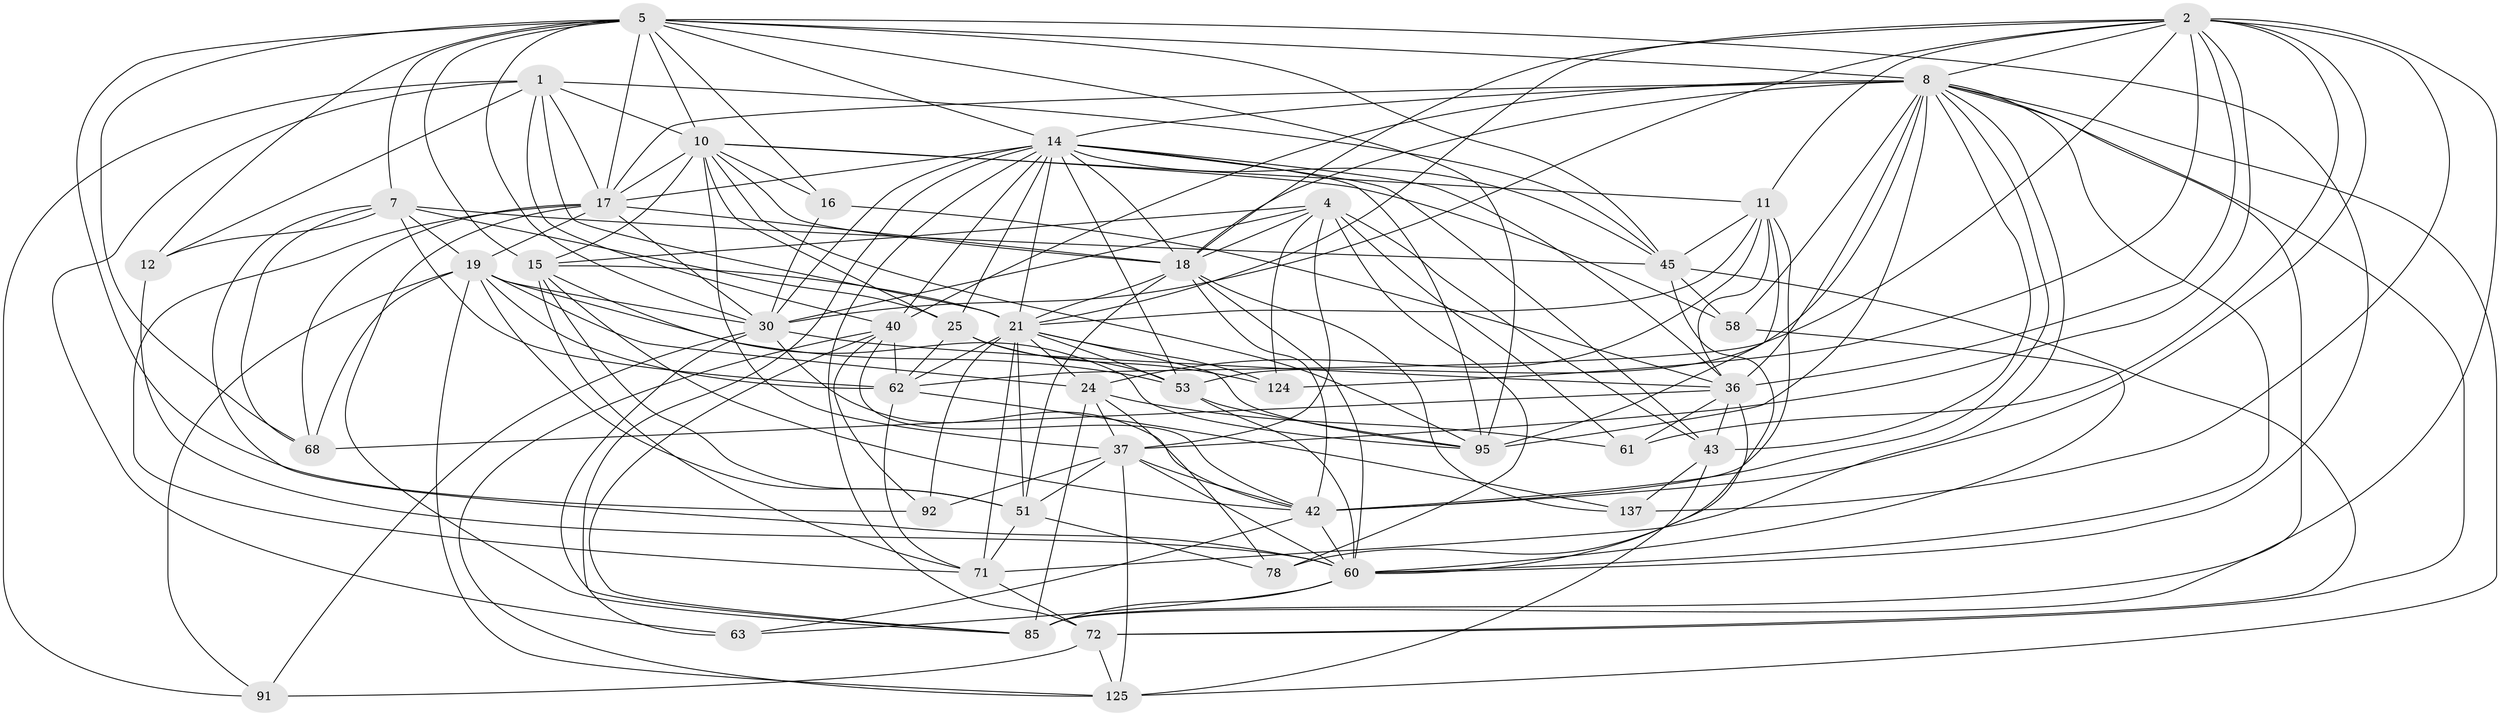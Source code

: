 // original degree distribution, {4: 1.0}
// Generated by graph-tools (version 1.1) at 2025/20/03/04/25 18:20:37]
// undirected, 43 vertices, 172 edges
graph export_dot {
graph [start="1"]
  node [color=gray90,style=filled];
  1 [super="+106+34"];
  2 [super="+108+97+3+119"];
  4 [super="+105+48"];
  5 [super="+31+6"];
  7 [super="+39+84"];
  8 [super="+136+22+9"];
  10 [super="+67+81+35"];
  11 [super="+109+70"];
  12;
  14 [super="+57+41+27+59"];
  15 [super="+129+141"];
  16;
  17 [super="+20+83+23"];
  18 [super="+93+33"];
  19 [super="+80+86"];
  21 [super="+32+89+113"];
  24 [super="+87+29"];
  25 [super="+73"];
  30 [super="+82+74"];
  36 [super="+50"];
  37 [super="+143+64"];
  40 [super="+69"];
  42 [super="+116+54"];
  43 [super="+120"];
  45 [super="+76"];
  51 [super="+103+79"];
  53 [super="+122+139+118"];
  58;
  60 [super="+111+121+123+107"];
  61;
  62 [super="+100+65"];
  63;
  68 [super="+88"];
  71 [super="+90+75"];
  72 [super="+135"];
  78;
  85 [super="+145+131"];
  91;
  92;
  95 [super="+110+138"];
  124;
  125 [super="+133"];
  137;
  1 -- 91;
  1 -- 45;
  1 -- 21;
  1 -- 10;
  1 -- 17;
  1 -- 12;
  1 -- 63;
  1 -- 40;
  2 -- 36;
  2 -- 18 [weight=2];
  2 -- 137;
  2 -- 61;
  2 -- 42;
  2 -- 124;
  2 -- 37;
  2 -- 11;
  2 -- 8;
  2 -- 30;
  2 -- 62;
  2 -- 21;
  2 -- 85;
  4 -- 124;
  4 -- 43;
  4 -- 61;
  4 -- 30;
  4 -- 18;
  4 -- 78;
  4 -- 15;
  4 -- 37;
  5 -- 16;
  5 -- 12;
  5 -- 68;
  5 -- 17 [weight=2];
  5 -- 8;
  5 -- 7;
  5 -- 10 [weight=2];
  5 -- 45;
  5 -- 15;
  5 -- 92;
  5 -- 60;
  5 -- 30;
  5 -- 95;
  5 -- 14;
  7 -- 62;
  7 -- 12;
  7 -- 68;
  7 -- 25;
  7 -- 60;
  7 -- 45;
  7 -- 19;
  8 -- 40;
  8 -- 95;
  8 -- 17;
  8 -- 58;
  8 -- 72;
  8 -- 36;
  8 -- 42;
  8 -- 43;
  8 -- 14 [weight=2];
  8 -- 18;
  8 -- 53 [weight=2];
  8 -- 85 [weight=2];
  8 -- 125;
  8 -- 71;
  8 -- 60;
  10 -- 37 [weight=2];
  10 -- 18;
  10 -- 58;
  10 -- 16;
  10 -- 17 [weight=2];
  10 -- 25;
  10 -- 11;
  10 -- 95;
  10 -- 15;
  11 -- 95;
  11 -- 24;
  11 -- 42;
  11 -- 21;
  11 -- 45;
  11 -- 36;
  12 -- 60;
  14 -- 53 [weight=2];
  14 -- 30;
  14 -- 17 [weight=2];
  14 -- 72;
  14 -- 18;
  14 -- 25;
  14 -- 95;
  14 -- 45;
  14 -- 36;
  14 -- 40;
  14 -- 21;
  14 -- 43;
  14 -- 63;
  15 -- 95;
  15 -- 42;
  15 -- 21;
  15 -- 51;
  15 -- 71;
  16 -- 30;
  16 -- 36;
  17 -- 85;
  17 -- 68 [weight=2];
  17 -- 71;
  17 -- 19;
  17 -- 30 [weight=2];
  17 -- 18;
  18 -- 137;
  18 -- 60;
  18 -- 21;
  18 -- 42;
  18 -- 51;
  19 -- 53 [weight=2];
  19 -- 24 [weight=2];
  19 -- 91;
  19 -- 125;
  19 -- 62;
  19 -- 51;
  19 -- 68;
  19 -- 30;
  21 -- 124;
  21 -- 53;
  21 -- 92;
  21 -- 95;
  21 -- 62;
  21 -- 24;
  21 -- 51;
  21 -- 71;
  24 -- 61;
  24 -- 37;
  24 -- 78;
  24 -- 85;
  25 -- 124;
  25 -- 53;
  25 -- 62;
  30 -- 85;
  30 -- 42;
  30 -- 91;
  30 -- 36;
  36 -- 43;
  36 -- 68;
  36 -- 60;
  36 -- 61;
  37 -- 42;
  37 -- 125;
  37 -- 92;
  37 -- 51;
  37 -- 60;
  40 -- 62;
  40 -- 125;
  40 -- 85;
  40 -- 42;
  40 -- 92;
  42 -- 60;
  42 -- 63;
  43 -- 137;
  43 -- 125;
  45 -- 78;
  45 -- 72;
  45 -- 58;
  51 -- 78;
  51 -- 71 [weight=2];
  53 -- 60;
  53 -- 95;
  58 -- 60;
  60 -- 85;
  60 -- 63;
  62 -- 137;
  62 -- 71;
  71 -- 72;
  72 -- 91;
  72 -- 125;
}
